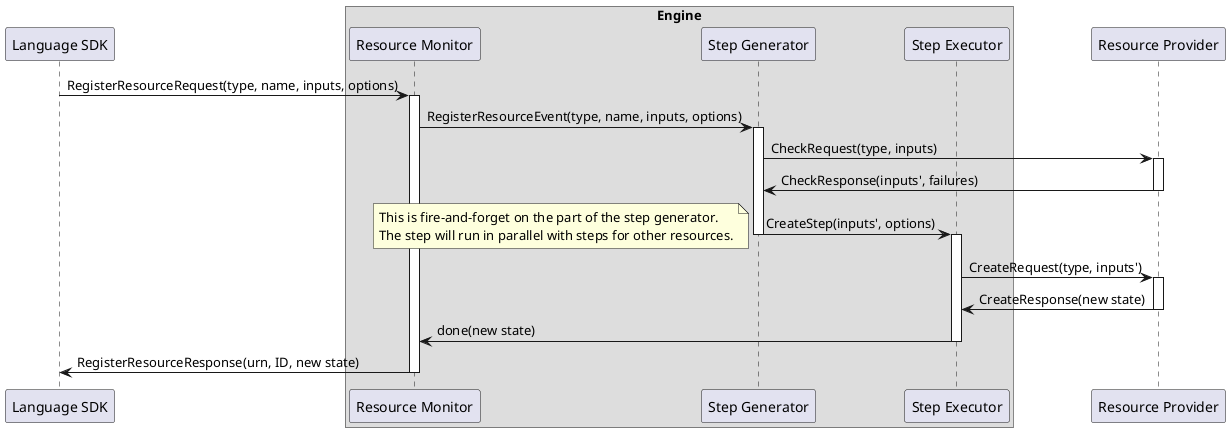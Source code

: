 @startuml
participant "Language SDK" order 10
box "Engine"
participant "Resource Monitor" order 15
participant "Step Generator" order 20
participant "Step Executor" order 25
end box
participant "Resource Provider" order 30

"Language SDK" -> "Resource Monitor" ++ : RegisterResourceRequest(type, name, inputs, options)
"Resource Monitor" -> "Step Generator" ++ : RegisterResourceEvent(type, name, inputs, options)
"Step Generator" -> "Resource Provider" ++ : CheckRequest(type, inputs)
"Step Generator" <- "Resource Provider" -- : CheckResponse(inputs', failures)
"Step Generator" -> "Step Executor" --++ : CreateStep(inputs', options)
note left
	This is fire-and-forget on the part of the step generator.
	The step will run in parallel with steps for other resources.
end note
"Step Executor" -> "Resource Provider" ++ : CreateRequest(type, inputs')
"Step Executor" <- "Resource Provider" -- : CreateResponse(new state)
"Resource Monitor" <- "Step Executor" -- : done(new state)
"Language SDK" <- "Resource Monitor" -- : RegisterResourceResponse(urn, ID, new state)
@enduml
